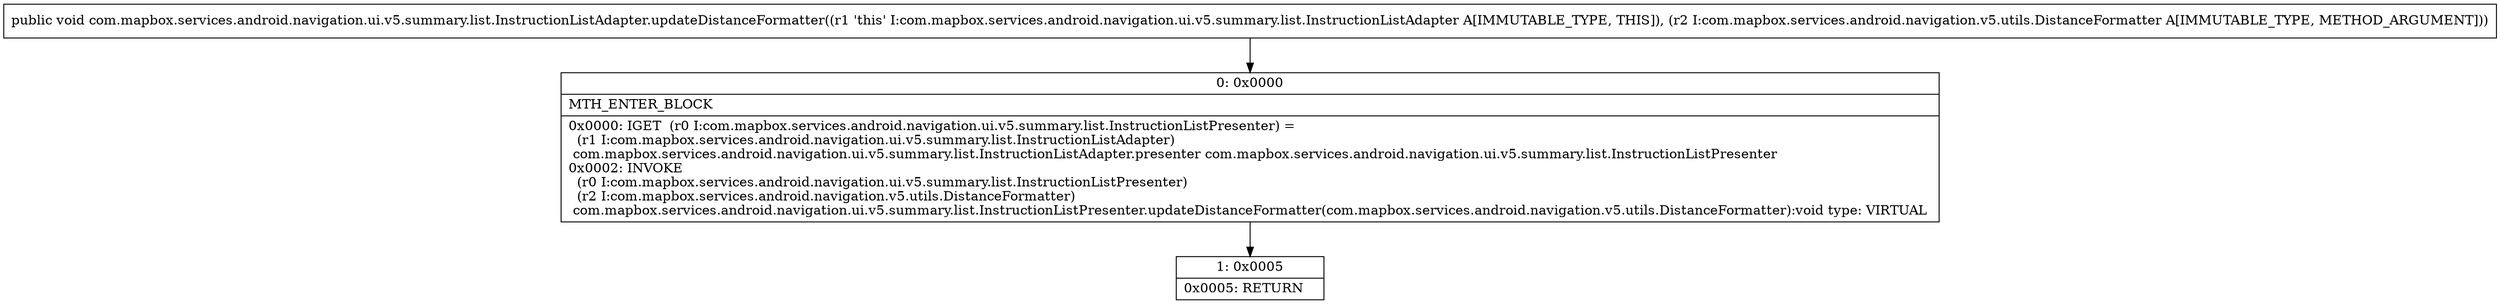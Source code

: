 digraph "CFG forcom.mapbox.services.android.navigation.ui.v5.summary.list.InstructionListAdapter.updateDistanceFormatter(Lcom\/mapbox\/services\/android\/navigation\/v5\/utils\/DistanceFormatter;)V" {
Node_0 [shape=record,label="{0\:\ 0x0000|MTH_ENTER_BLOCK\l|0x0000: IGET  (r0 I:com.mapbox.services.android.navigation.ui.v5.summary.list.InstructionListPresenter) = \l  (r1 I:com.mapbox.services.android.navigation.ui.v5.summary.list.InstructionListAdapter)\l com.mapbox.services.android.navigation.ui.v5.summary.list.InstructionListAdapter.presenter com.mapbox.services.android.navigation.ui.v5.summary.list.InstructionListPresenter \l0x0002: INVOKE  \l  (r0 I:com.mapbox.services.android.navigation.ui.v5.summary.list.InstructionListPresenter)\l  (r2 I:com.mapbox.services.android.navigation.v5.utils.DistanceFormatter)\l com.mapbox.services.android.navigation.ui.v5.summary.list.InstructionListPresenter.updateDistanceFormatter(com.mapbox.services.android.navigation.v5.utils.DistanceFormatter):void type: VIRTUAL \l}"];
Node_1 [shape=record,label="{1\:\ 0x0005|0x0005: RETURN   \l}"];
MethodNode[shape=record,label="{public void com.mapbox.services.android.navigation.ui.v5.summary.list.InstructionListAdapter.updateDistanceFormatter((r1 'this' I:com.mapbox.services.android.navigation.ui.v5.summary.list.InstructionListAdapter A[IMMUTABLE_TYPE, THIS]), (r2 I:com.mapbox.services.android.navigation.v5.utils.DistanceFormatter A[IMMUTABLE_TYPE, METHOD_ARGUMENT])) }"];
MethodNode -> Node_0;
Node_0 -> Node_1;
}

